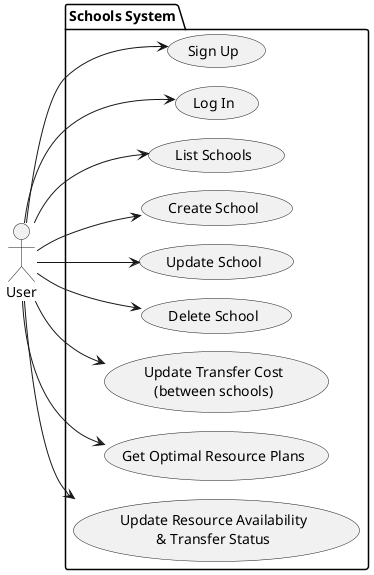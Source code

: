 @startuml usecase
!pragma layout smetana
left to right direction

package "Schools System" {
  usecase "Sign Up" as UC_SignUp
  usecase "Log In" as UC_Login
  usecase "List Schools" as UC_List
  usecase "Create School" as UC_Create
  usecase "Update School" as UC_Update
  usecase "Delete School" as UC_Delete
  usecase "Update Transfer Cost\n(between schools)" as UC_UpdateCost
  usecase "Get Optimal Resource Plans" as UC_Optimize
  usecase "Update Resource Availability\n& Transfer Status" as UC_ResAvail
}

User --> UC_SignUp
User --> UC_Login
User --> UC_List
User --> UC_Create
User --> UC_Update
User --> UC_Delete
User --> UC_UpdateCost
User --> UC_Optimize
User --> UC_ResAvail
@enduml
